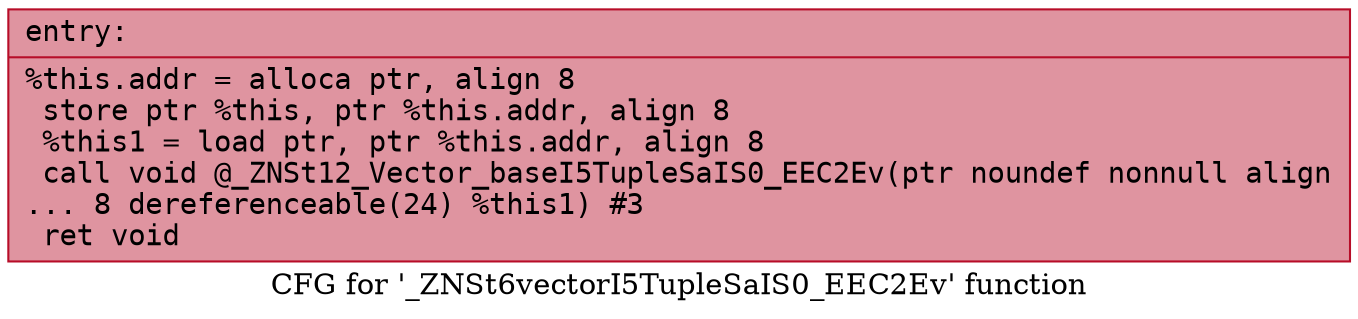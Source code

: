 digraph "CFG for '_ZNSt6vectorI5TupleSaIS0_EEC2Ev' function" {
	label="CFG for '_ZNSt6vectorI5TupleSaIS0_EEC2Ev' function";

	Node0x55c606388df0 [shape=record,color="#b70d28ff", style=filled, fillcolor="#b70d2870" fontname="Courier",label="{entry:\l|  %this.addr = alloca ptr, align 8\l  store ptr %this, ptr %this.addr, align 8\l  %this1 = load ptr, ptr %this.addr, align 8\l  call void @_ZNSt12_Vector_baseI5TupleSaIS0_EEC2Ev(ptr noundef nonnull align\l... 8 dereferenceable(24) %this1) #3\l  ret void\l}"];
}
